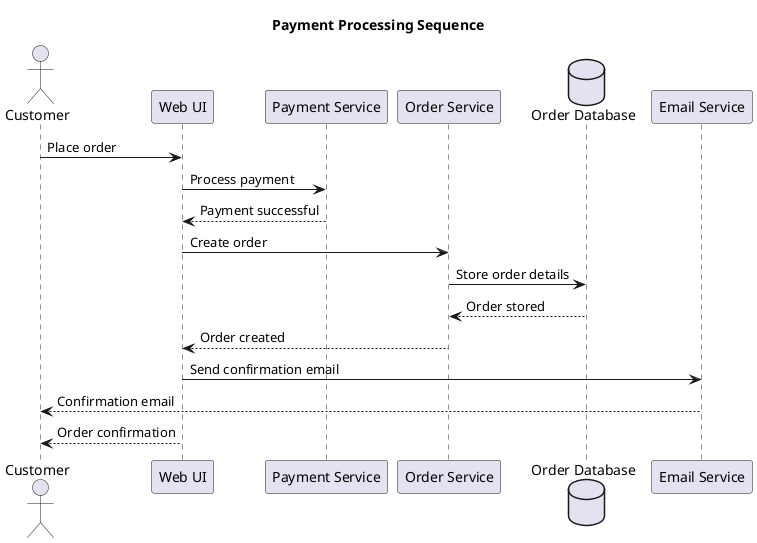 @startuml
title Payment Processing Sequence

actor Customer
participant "Web UI" as UI
participant "Payment Service" as PS
participant "Order Service" as OS
database "Order Database" as DB
participant "Email Service" as ES

Customer -> UI: Place order
UI -> PS: Process payment
PS --> UI: Payment successful
UI -> OS: Create order
OS -> DB: Store order details
DB --> OS: Order stored
OS --> UI: Order created
UI -> ES: Send confirmation email
ES --> Customer: Confirmation email
UI --> Customer: Order confirmation

@enduml 